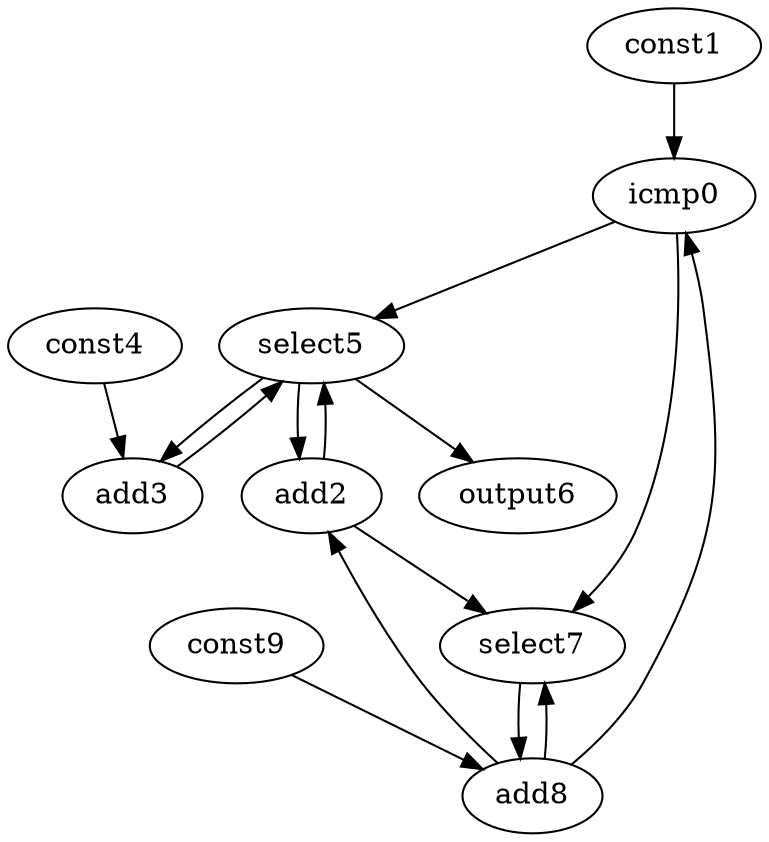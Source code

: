digraph G {
icmp0[opcode=icmp];
const1[opcode=const];
add2[opcode=add];
add3[opcode=add];
const4[opcode=const];
select5[opcode=select];
output6[opcode=output];
select7[opcode=select];
add8[opcode=add];
const9[opcode=const];
icmp0->select5[operand=0]; //icmp->select
icmp0->select7[operand=0]; //icmp->select
add2->select5[operand=2]; //add->select
add2->select7[operand=1]; //add->select
add3->select5[operand=1]; //add->select
select5->output6[operand=0]; //select->output
select5->add2[operand=1]; //select->add
select5->add3[operand=0]; //select->add
select7->add8[operand=0]; //select->add
add8->icmp0[operand=0]; //add->icmp
add8->add2[operand=0]; //add->add
add8->select7[operand=2]; //add->select
const1->icmp0[operand=1]; //const->icmp
const4->add3[operand=1]; //const->add
const9->add8[operand=1]; //const->add
}
